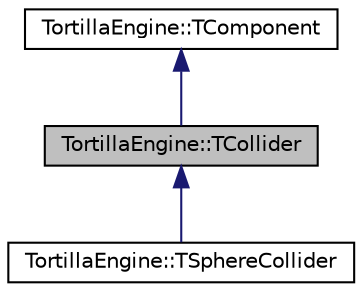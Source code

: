 digraph "TortillaEngine::TCollider"
{
 // LATEX_PDF_SIZE
  edge [fontname="Helvetica",fontsize="10",labelfontname="Helvetica",labelfontsize="10"];
  node [fontname="Helvetica",fontsize="10",shape=record];
  Node1 [label="TortillaEngine::TCollider",height=0.2,width=0.4,color="black", fillcolor="grey75", style="filled", fontcolor="black",tooltip="Class for collision component management"];
  Node2 -> Node1 [dir="back",color="midnightblue",fontsize="10",style="solid",fontname="Helvetica"];
  Node2 [label="TortillaEngine::TComponent",height=0.2,width=0.4,color="black", fillcolor="white", style="filled",URL="$class_tortilla_engine_1_1_t_component.html",tooltip="Base class of every component attached to an entity."];
  Node1 -> Node3 [dir="back",color="midnightblue",fontsize="10",style="solid",fontname="Helvetica"];
  Node3 [label="TortillaEngine::TSphereCollider",height=0.2,width=0.4,color="black", fillcolor="white", style="filled",URL="$class_tortilla_engine_1_1_t_sphere_collider.html",tooltip="Class for sphere collision component management."];
}
